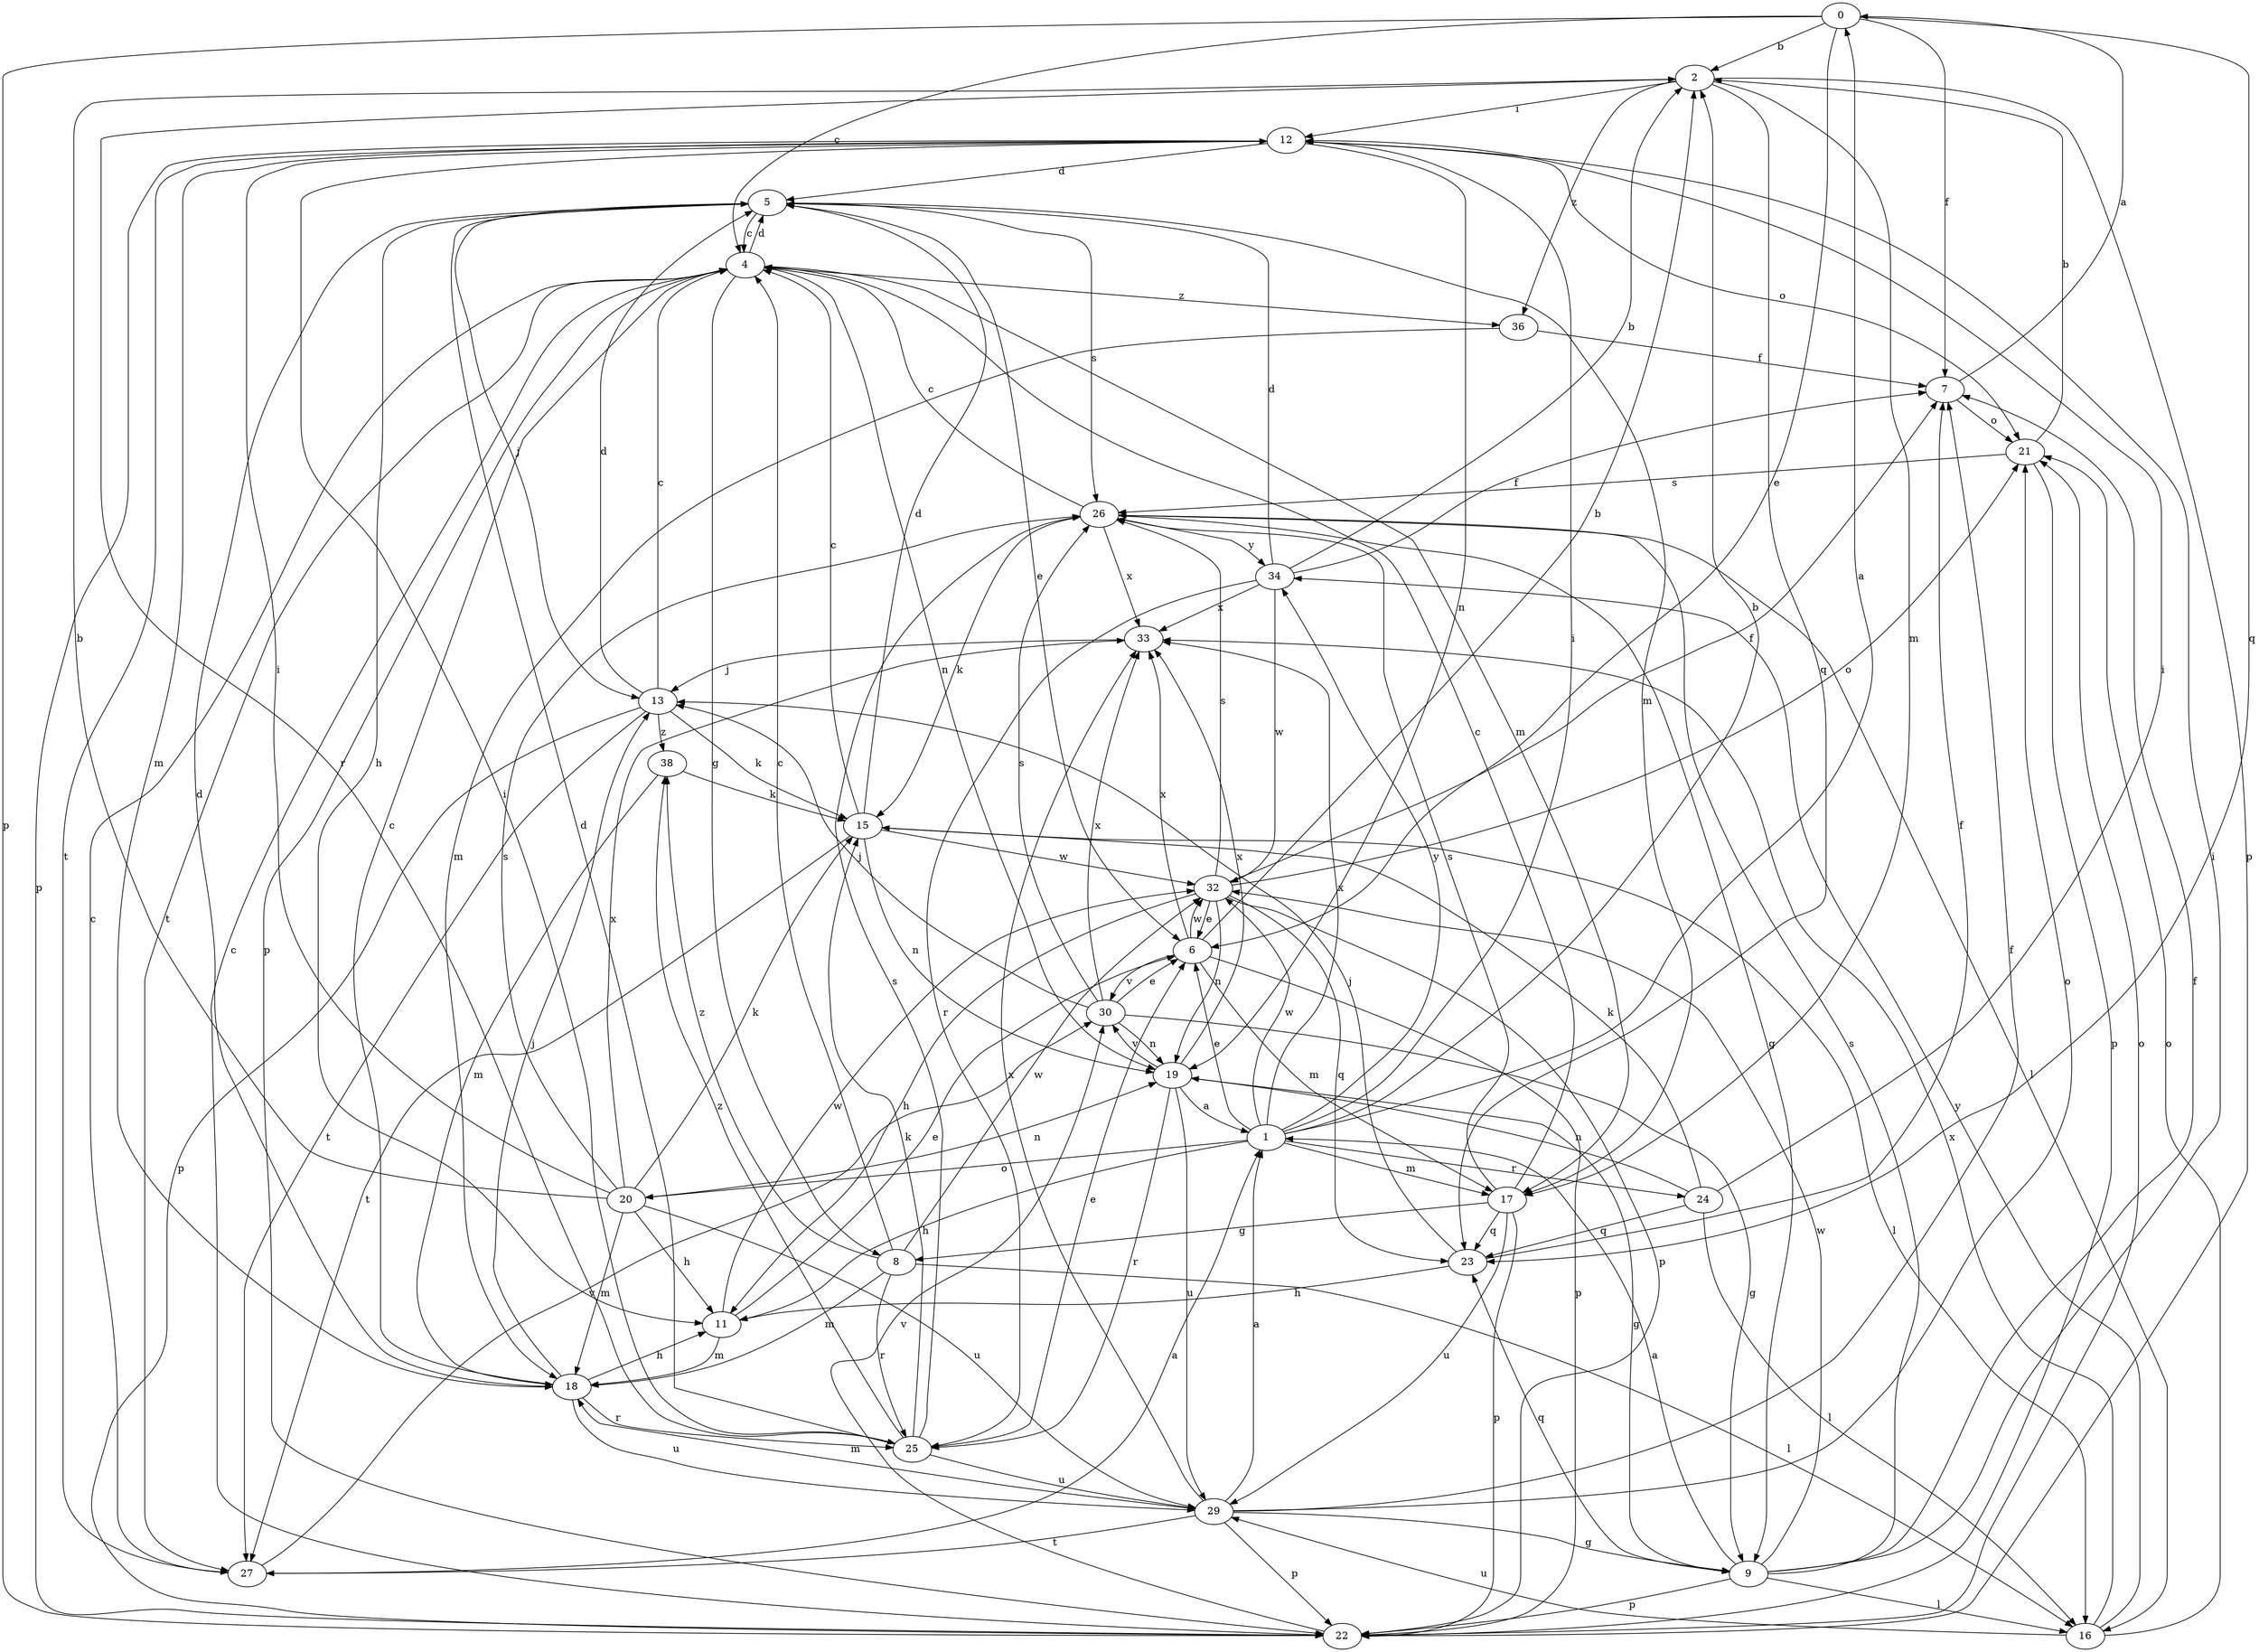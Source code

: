 strict digraph  {
0;
1;
2;
4;
5;
6;
7;
8;
9;
11;
12;
13;
15;
16;
17;
18;
19;
20;
21;
22;
23;
24;
25;
26;
27;
29;
30;
32;
33;
34;
36;
38;
0 -> 2  [label=b];
0 -> 4  [label=c];
0 -> 6  [label=e];
0 -> 7  [label=f];
0 -> 22  [label=p];
0 -> 23  [label=q];
1 -> 0  [label=a];
1 -> 2  [label=b];
1 -> 6  [label=e];
1 -> 11  [label=h];
1 -> 12  [label=i];
1 -> 17  [label=m];
1 -> 20  [label=o];
1 -> 24  [label=r];
1 -> 32  [label=w];
1 -> 33  [label=x];
1 -> 34  [label=y];
2 -> 12  [label=i];
2 -> 17  [label=m];
2 -> 22  [label=p];
2 -> 23  [label=q];
2 -> 25  [label=r];
2 -> 36  [label=z];
4 -> 5  [label=d];
4 -> 8  [label=g];
4 -> 17  [label=m];
4 -> 19  [label=n];
4 -> 22  [label=p];
4 -> 27  [label=t];
4 -> 36  [label=z];
5 -> 4  [label=c];
5 -> 6  [label=e];
5 -> 11  [label=h];
5 -> 13  [label=j];
5 -> 17  [label=m];
5 -> 26  [label=s];
6 -> 2  [label=b];
6 -> 17  [label=m];
6 -> 22  [label=p];
6 -> 30  [label=v];
6 -> 32  [label=w];
6 -> 33  [label=x];
7 -> 0  [label=a];
7 -> 21  [label=o];
8 -> 4  [label=c];
8 -> 16  [label=l];
8 -> 18  [label=m];
8 -> 25  [label=r];
8 -> 32  [label=w];
8 -> 38  [label=z];
9 -> 1  [label=a];
9 -> 7  [label=f];
9 -> 12  [label=i];
9 -> 16  [label=l];
9 -> 22  [label=p];
9 -> 23  [label=q];
9 -> 26  [label=s];
9 -> 32  [label=w];
11 -> 6  [label=e];
11 -> 18  [label=m];
11 -> 32  [label=w];
12 -> 5  [label=d];
12 -> 18  [label=m];
12 -> 19  [label=n];
12 -> 21  [label=o];
12 -> 22  [label=p];
12 -> 27  [label=t];
13 -> 4  [label=c];
13 -> 5  [label=d];
13 -> 15  [label=k];
13 -> 22  [label=p];
13 -> 27  [label=t];
13 -> 38  [label=z];
15 -> 4  [label=c];
15 -> 5  [label=d];
15 -> 16  [label=l];
15 -> 19  [label=n];
15 -> 27  [label=t];
15 -> 32  [label=w];
16 -> 21  [label=o];
16 -> 29  [label=u];
16 -> 33  [label=x];
16 -> 34  [label=y];
17 -> 4  [label=c];
17 -> 8  [label=g];
17 -> 22  [label=p];
17 -> 23  [label=q];
17 -> 26  [label=s];
17 -> 29  [label=u];
18 -> 4  [label=c];
18 -> 5  [label=d];
18 -> 11  [label=h];
18 -> 13  [label=j];
18 -> 25  [label=r];
18 -> 29  [label=u];
19 -> 1  [label=a];
19 -> 9  [label=g];
19 -> 25  [label=r];
19 -> 29  [label=u];
19 -> 30  [label=v];
19 -> 33  [label=x];
20 -> 2  [label=b];
20 -> 11  [label=h];
20 -> 12  [label=i];
20 -> 15  [label=k];
20 -> 18  [label=m];
20 -> 19  [label=n];
20 -> 26  [label=s];
20 -> 29  [label=u];
20 -> 33  [label=x];
21 -> 2  [label=b];
21 -> 22  [label=p];
21 -> 26  [label=s];
22 -> 4  [label=c];
22 -> 21  [label=o];
22 -> 30  [label=v];
23 -> 7  [label=f];
23 -> 11  [label=h];
23 -> 13  [label=j];
24 -> 12  [label=i];
24 -> 15  [label=k];
24 -> 16  [label=l];
24 -> 19  [label=n];
24 -> 23  [label=q];
25 -> 5  [label=d];
25 -> 6  [label=e];
25 -> 12  [label=i];
25 -> 15  [label=k];
25 -> 26  [label=s];
25 -> 29  [label=u];
25 -> 38  [label=z];
26 -> 4  [label=c];
26 -> 9  [label=g];
26 -> 15  [label=k];
26 -> 16  [label=l];
26 -> 33  [label=x];
26 -> 34  [label=y];
27 -> 1  [label=a];
27 -> 4  [label=c];
27 -> 30  [label=v];
29 -> 1  [label=a];
29 -> 7  [label=f];
29 -> 9  [label=g];
29 -> 18  [label=m];
29 -> 21  [label=o];
29 -> 22  [label=p];
29 -> 27  [label=t];
29 -> 33  [label=x];
30 -> 6  [label=e];
30 -> 9  [label=g];
30 -> 13  [label=j];
30 -> 19  [label=n];
30 -> 26  [label=s];
30 -> 33  [label=x];
32 -> 6  [label=e];
32 -> 7  [label=f];
32 -> 11  [label=h];
32 -> 19  [label=n];
32 -> 21  [label=o];
32 -> 22  [label=p];
32 -> 23  [label=q];
32 -> 26  [label=s];
33 -> 13  [label=j];
34 -> 2  [label=b];
34 -> 5  [label=d];
34 -> 7  [label=f];
34 -> 25  [label=r];
34 -> 32  [label=w];
34 -> 33  [label=x];
36 -> 7  [label=f];
36 -> 18  [label=m];
38 -> 15  [label=k];
38 -> 18  [label=m];
}
